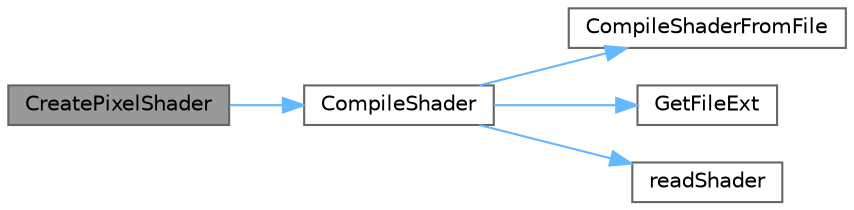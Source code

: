 digraph "CreatePixelShader"
{
 // LATEX_PDF_SIZE
  bgcolor="transparent";
  edge [fontname=Helvetica,fontsize=10,labelfontname=Helvetica,labelfontsize=10];
  node [fontname=Helvetica,fontsize=10,shape=box,height=0.2,width=0.4];
  rankdir="LR";
  Node1 [id="Node000001",label="CreatePixelShader",height=0.2,width=0.4,color="gray40", fillcolor="grey60", style="filled", fontcolor="black",tooltip=" "];
  Node1 -> Node2 [id="edge1_Node000001_Node000002",color="steelblue1",style="solid",tooltip=" "];
  Node2 [id="Node000002",label="CompileShader",height=0.2,width=0.4,color="grey40", fillcolor="white", style="filled",URL="$dx11helper_8cpp.html#ad25b2bdaa1dd7872c556ccc8fea3122e",tooltip=" "];
  Node2 -> Node3 [id="edge2_Node000002_Node000003",color="steelblue1",style="solid",tooltip=" "];
  Node3 [id="Node000003",label="CompileShaderFromFile",height=0.2,width=0.4,color="grey40", fillcolor="white", style="filled",URL="$dx11helper_8cpp.html#a957c5097d8616850cb70f67fe1635a71",tooltip=" "];
  Node2 -> Node4 [id="edge3_Node000002_Node000004",color="steelblue1",style="solid",tooltip=" "];
  Node4 [id="Node000004",label="GetFileExt",height=0.2,width=0.4,color="grey40", fillcolor="white", style="filled",URL="$dx11helper_8cpp.html#afe2aab602993aa0b2a3fc81a95858aa9",tooltip=" "];
  Node2 -> Node5 [id="edge4_Node000002_Node000005",color="steelblue1",style="solid",tooltip=" "];
  Node5 [id="Node000005",label="readShader",height=0.2,width=0.4,color="grey40", fillcolor="white", style="filled",URL="$dx11helper_8cpp.html#ac1d0844e7f486f0f36d1180efd4ab44e",tooltip=" "];
}
